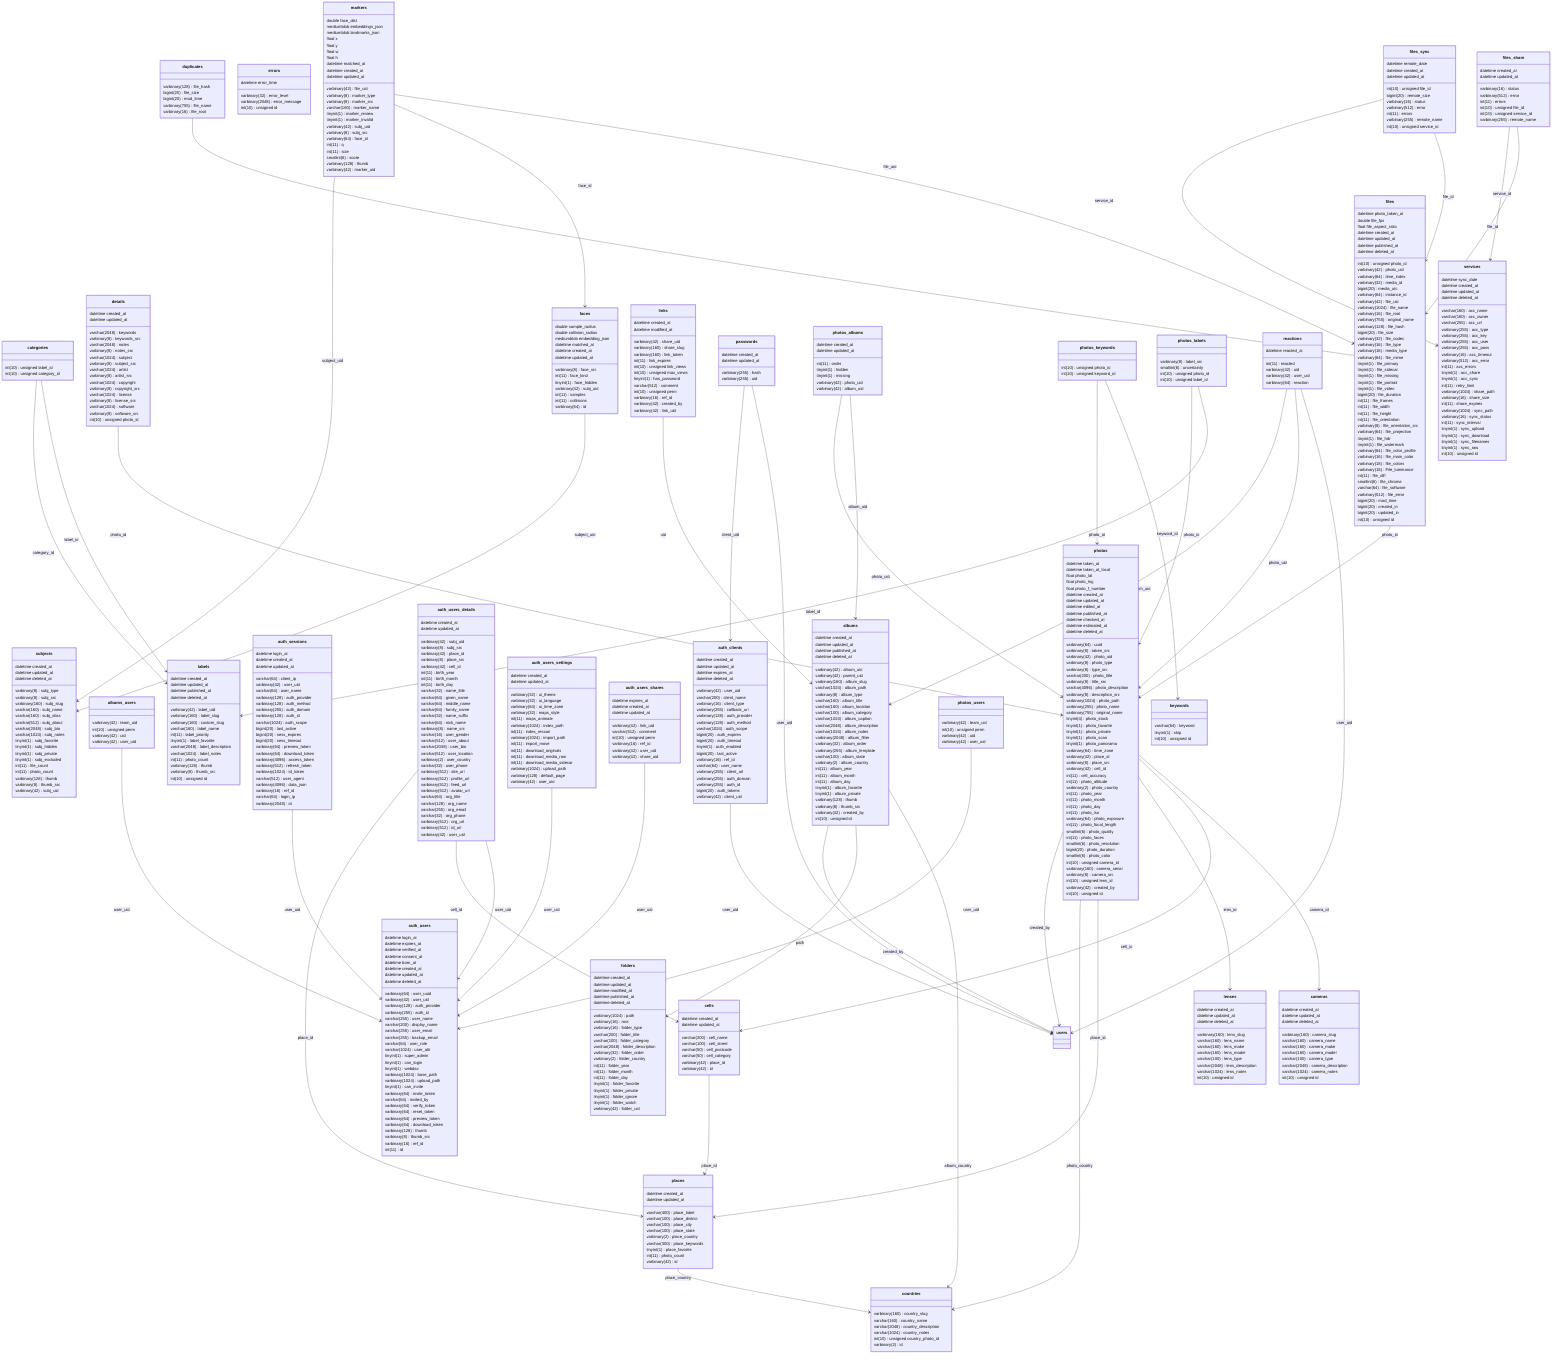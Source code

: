 classDiagram
class albums {
    varbinary(42) album_uid
    varbinary(42) parent_uid
    varbinary(160) album_slug
    varchar(1024) album_path
    varbinary(8) album_type
    varchar(160) album_title
    varchar(160) album_location
    varchar(100) album_category
    varchar(1024) album_caption
    varchar(2048) album_description
    varchar(1024) album_notes
    varbinary(2048) album_filter
    varbinary(32) album_order
    varbinary(255) album_template
    varchar(100) album_state
    varbinary(2) album_country
    int(11) album_year
    int(11) album_month
    int(11) album_day
    tinyint(1) album_favorite
    tinyint(1) album_private
    varbinary(128) thumb
    varbinary(8) thumb_src
    varbinary(42) created_by
    datetime created_at
    datetime updated_at
    datetime published_at
    datetime deleted_at
    int(10) unsigned id
}
class albums_users {
    varbinary(42) team_uid
    int(10) unsigned perm
    varbinary(42) uid
    varbinary(42) user_uid
}
class auth_clients {
    varbinary(42) user_uid
    varchar(200) client_name
    varbinary(16) client_type
    varbinary(255) callback_url
    varbinary(128) auth_provider
    varbinary(128) auth_method
    varchar(1024) auth_scope
    bigint(20) auth_expires
    bigint(20) auth_timeout
    tinyint(1) auth_enabled
    bigint(20) last_active
    varbinary(16) ref_id
    datetime created_at
    datetime updated_at
    datetime expires_at
    datetime deleted_at
    varchar(64) user_name
    varbinary(255) client_url
    varbinary(255) auth_domain
    varbinary(255) auth_id
    bigint(20) auth_tokens
    varbinary(42) client_uid
}
class auth_sessions {
    varchar(64) client_ip
    varbinary(42) user_uid
    varchar(64) user_name
    varbinary(128) auth_provider
    varbinary(128) auth_method
    varbinary(255) auth_domain
    varbinary(128) auth_id
    varchar(1024) auth_scope
    bigint(20) last_active
    bigint(20) sess_expires
    bigint(20) sess_timeout
    varbinary(64) preview_token
    varbinary(64) download_token
    varbinary(4096) access_token
    varbinary(512) refresh_token
    varbinary(1024) id_token
    varchar(512) user_agent
    varbinary(4096) data_json
    varbinary(16) ref_id
    varchar(64) login_ip
    datetime login_at
    datetime created_at
    datetime updated_at
    varbinary(2048) id
}
class auth_users {
    varbinary(64) user_uuid
    varbinary(42) user_uid
    varbinary(128) auth_provider
    varbinary(255) auth_id
    varchar(255) user_name
    varchar(200) display_name
    varchar(255) user_email
    varchar(255) backup_email
    varchar(64) user_role
    varchar(1024) user_attr
    tinyint(1) super_admin
    tinyint(1) can_login
    datetime login_at
    datetime expires_at
    tinyint(1) webdav
    varbinary(1024) base_path
    varbinary(1024) upload_path
    tinyint(1) can_invite
    varbinary(64) invite_token
    varchar(64) invited_by
    varbinary(64) verify_token
    datetime verified_at
    datetime consent_at
    datetime born_at
    varbinary(64) reset_token
    varbinary(64) preview_token
    varbinary(64) download_token
    varbinary(128) thumb
    varbinary(8) thumb_src
    varbinary(16) ref_id
    datetime created_at
    datetime updated_at
    datetime deleted_at
    int(11) id
}
class auth_users_details {
    varbinary(42) subj_uid
    varbinary(8) subj_src
    varbinary(42) place_id
    varbinary(8) place_src
    varbinary(42) cell_id
    int(11) birth_year
    int(11) birth_month
    int(11) birth_day
    varchar(32) name_title
    varchar(64) given_name
    varchar(64) middle_name
    varchar(64) family_name
    varchar(32) name_suffix
    varchar(64) nick_name
    varbinary(8) name_src
    varchar(16) user_gender
    varchar(512) user_about
    varchar(2048) user_bio
    varchar(512) user_location
    varbinary(2) user_country
    varchar(32) user_phone
    varbinary(512) site_url
    varbinary(512) profile_url
    varbinary(512) feed_url
    varbinary(512) avatar_url
    varchar(64) org_title
    varchar(128) org_name
    varchar(255) org_email
    varchar(32) org_phone
    varbinary(512) org_url
    varbinary(512) id_url
    datetime created_at
    datetime updated_at
    varbinary(42) user_uid
}
class auth_users_settings {
    varbinary(32) ui_theme
    varbinary(32) ui_language
    varbinary(64) ui_time_zone
    varbinary(32) maps_style
    int(11) maps_animate
    varbinary(1024) index_path
    int(11) index_rescan
    varbinary(1024) import_path
    int(11) import_move
    int(11) download_originals
    int(11) download_media_raw
    int(11) download_media_sidecar
    varbinary(1024) upload_path
    varbinary(128) default_page
    datetime created_at
    datetime updated_at
    varbinary(42) user_uid
}
class auth_users_shares {
    varbinary(42) link_uid
    datetime expires_at
    varchar(512) comment
    int(10) unsigned perm
    varbinary(16) ref_id
    datetime created_at
    datetime updated_at
    varbinary(42) user_uid
    varbinary(42) share_uid
}
class cameras {
    varbinary(160) camera_slug
    varchar(160) camera_name
    varchar(160) camera_make
    varchar(160) camera_model
    varchar(100) camera_type
    varchar(2048) camera_description
    varchar(1024) camera_notes
    datetime created_at
    datetime updated_at
    datetime deleted_at
    int(10) unsigned id
}
class categories {
    int(10) unsigned label_id
    int(10) unsigned category_id
}
class cells {
    varchar(200) cell_name
    varchar(100) cell_street
    varchar(50) cell_postcode
    varchar(50) cell_category
    varbinary(42) place_id
    datetime created_at
    datetime updated_at
    varbinary(42) id
}
class countries {
    varbinary(160) country_slug
    varchar(160) country_name
    varchar(2048) country_description
    varchar(1024) country_notes
    int(10) unsigned country_photo_id
    varbinary(2) id
}
class details {
    varchar(2048) keywords
    varbinary(8) keywords_src
    varchar(2048) notes
    varbinary(8) notes_src
    varchar(1024) subject
    varbinary(8) subject_src
    varchar(1024) artist
    varbinary(8) artist_src
    varchar(1024) copyright
    varbinary(8) copyright_src
    varchar(1024) license
    varbinary(8) license_src
    varchar(1024) software
    varbinary(8) software_src
    datetime created_at
    datetime updated_at
    int(10) unsigned photo_id
}
class duplicates {
    varbinary(128) file_hash
    bigint(20) file_size
    bigint(20) mod_time
    varbinary(755) file_name
    varbinary(16) file_root
}
class errors {
    datetime error_time
    varbinary(32) error_level
    varbinary(2048) error_message
    int(10) unsigned id
}
class faces {
    varbinary(8) face_src
    int(11) face_kind
    tinyint(1) face_hidden
    varbinary(42) subj_uid
    int(11) samples
    double sample_radius
    int(11) collisions
    double collision_radius
    mediumblob embedding_json
    datetime matched_at
    datetime created_at
    datetime updated_at
    varbinary(64) id
}
class files {
    int(10) unsigned photo_id
    varbinary(42) photo_uid
    datetime photo_taken_at
    varbinary(64) time_index
    varbinary(32) media_id
    bigint(20) media_utc
    varbinary(64) instance_id
    varbinary(42) file_uid
    varbinary(1024) file_name
    varbinary(16) file_root
    varbinary(755) original_name
    varbinary(128) file_hash
    bigint(20) file_size
    varbinary(32) file_codec
    varbinary(16) file_type
    varbinary(16) media_type
    varbinary(64) file_mime
    tinyint(1) file_primary
    tinyint(1) file_sidecar
    tinyint(1) file_missing
    tinyint(1) file_portrait
    tinyint(1) file_video
    bigint(20) file_duration
    double file_fps
    int(11) file_frames
    int(11) file_width
    int(11) file_height
    int(11) file_orientation
    varbinary(8) file_orientation_src
    varbinary(64) file_projection
    float file_aspect_ratio
    tinyint(1) file_hdr
    tinyint(1) file_watermark
    varbinary(64) file_color_profile
    varbinary(16) file_main_color
    varbinary(18) file_colors
    varbinary(18) File_luminance
    int(11) file_diff
    smallint(6) file_chroma
    varchar(64) file_software
    varbinary(512) file_error
    bigint(20) mod_time
    datetime created_at
    bigint(20) created_in
    datetime updated_at
    bigint(20) updated_in
    datetime published_at
    datetime deleted_at
    int(10) unsigned id
}
class files_share {
    varbinary(16) status
    varbinary(512) error
    int(11) errors
    datetime created_at
    datetime updated_at
    int(10) unsigned file_id
    int(10) unsigned service_id
    varbinary(255) remote_name
}
class files_sync {
    int(10) unsigned file_id
    datetime remote_date
    bigint(20) remote_size
    varbinary(16) status
    varbinary(512) error
    int(11) errors
    datetime created_at
    datetime updated_at
    varbinary(255) remote_name
    int(10) unsigned service_id
}
class folders {
    varbinary(1024) path
    varbinary(16) root
    varbinary(16) folder_type
    varchar(200) folder_title
    varchar(100) folder_category
    varchar(2048) folder_description
    varbinary(32) folder_order
    varbinary(2) folder_country
    int(11) folder_year
    int(11) folder_month
    int(11) folder_day
    tinyint(1) folder_favorite
    tinyint(1) folder_private
    tinyint(1) folder_ignore
    tinyint(1) folder_watch
    datetime created_at
    datetime updated_at
    datetime modified_at
    datetime published_at
    datetime deleted_at
    varbinary(42) folder_uid
}
class keywords {
    varchar(64) keyword
    tinyint(1) skip
    int(10) unsigned id
}
class labels {
    varbinary(42) label_uid
    varbinary(160) label_slug
    varbinary(160) custom_slug
    varchar(160) label_name
    int(11) label_priority
    tinyint(1) label_favorite
    varchar(2048) label_description
    varchar(1024) label_notes
    int(11) photo_count
    varbinary(128) thumb
    varbinary(8) thumb_src
    datetime created_at
    datetime updated_at
    datetime published_at
    datetime deleted_at
    int(10) unsigned id
}
class lenses {
    varbinary(160) lens_slug
    varchar(160) lens_name
    varchar(160) lens_make
    varchar(160) lens_model
    varchar(100) lens_type
    varchar(2048) lens_description
    varchar(1024) lens_notes
    datetime created_at
    datetime updated_at
    datetime deleted_at
    int(10) unsigned id
}
class links {
    varbinary(42) share_uid
    varbinary(160) share_slug
    varbinary(160) link_token
    int(11) link_expires
    int(10) unsigned link_views
    int(10) unsigned max_views
    tinyint(1) has_password
    varchar(512) comment
    int(10) unsigned perm
    varbinary(16) ref_id
    varbinary(42) created_by
    datetime created_at
    datetime modified_at
    varbinary(42) link_uid
}
class markers {
    varbinary(42) file_uid
    varbinary(8) marker_type
    varbinary(8) marker_src
    varchar(160) marker_name
    tinyint(1) marker_review
    tinyint(1) marker_invalid
    varbinary(42) subj_uid
    varbinary(8) subj_src
    varbinary(64) face_id
    double face_dist
    mediumblob embeddings_json
    mediumblob landmarks_json
    float x
    float y
    float w
    float h
    int(11) q
    int(11) size
    smallint(6) score
    varbinary(128) thumb
    datetime matched_at
    datetime created_at
    datetime updated_at
    varbinary(42) marker_uid
}
class passwords {
    varbinary(255) hash
    datetime created_at
    datetime updated_at
    varbinary(255) uid
}
class photos {
    varbinary(64) uuid
    datetime taken_at
    datetime taken_at_local
    varbinary(8) taken_src
    varbinary(42) photo_uid
    varbinary(8) photo_type
    varbinary(8) type_src
    varchar(200) photo_title
    varbinary(8) title_src
    varchar(4096) photo_description
    varbinary(8) description_src
    varbinary(1024) photo_path
    varbinary(255) photo_name
    varbinary(755) original_name
    tinyint(4) photo_stack
    tinyint(1) photo_favorite
    tinyint(1) photo_private
    tinyint(1) photo_scan
    tinyint(1) photo_panorama
    varbinary(64) time_zone
    varbinary(42) place_id
    varbinary(8) place_src
    varbinary(42) cell_id
    int(11) cell_accuracy
    int(11) photo_altitude
    float photo_lat
    float photo_lng
    varbinary(2) photo_country
    int(11) photo_year
    int(11) photo_month
    int(11) photo_day
    int(11) photo_iso
    varbinary(64) photo_exposure
    float photo_f_number
    int(11) photo_focal_length
    smallint(6) photo_quality
    int(11) photo_faces
    smallint(6) photo_resolution
    bigint(20) photo_duration
    smallint(6) photo_color
    int(10) unsigned camera_id
    varbinary(160) camera_serial
    varbinary(8) camera_src
    int(10) unsigned lens_id
    varbinary(42) created_by
    datetime created_at
    datetime updated_at
    datetime edited_at
    datetime published_at
    datetime checked_at
    datetime estimated_at
    datetime deleted_at
    int(10) unsigned id
}
class photos_albums {
    int(11) order
    tinyint(1) hidden
    tinyint(1) missing
    datetime created_at
    datetime updated_at
    varbinary(42) photo_uid
    varbinary(42) album_uid
}
class photos_keywords {
    int(10) unsigned photo_id
    int(10) unsigned keyword_id
}
class photos_labels {
    varbinary(8) label_src
    smallint(6) uncertainty
    int(10) unsigned photo_id
    int(10) unsigned label_id
}
class photos_users {
    varbinary(42) team_uid
    int(10) unsigned perm
    varbinary(42) uid
    varbinary(42) user_uid
}
class places {
    varchar(400) place_label
    varchar(100) place_district
    varchar(100) place_city
    varchar(100) place_state
    varbinary(2) place_country
    varchar(300) place_keywords
    tinyint(1) place_favorite
    int(11) photo_count
    datetime created_at
    datetime updated_at
    varbinary(42) id
}
class reactions {
    int(11) reacted
    datetime reacted_at
    varbinary(42) uid
    varbinary(42) user_uid
    varbinary(64) reaction
}
class services {
    varchar(160) acc_name
    varchar(160) acc_owner
    varchar(255) acc_url
    varbinary(255) acc_type
    varbinary(255) acc_key
    varbinary(255) acc_user
    varbinary(255) acc_pass
    varbinary(16) acc_timeout
    varbinary(512) acc_error
    int(11) acc_errors
    tinyint(1) acc_share
    tinyint(1) acc_sync
    int(11) retry_limit
    varbinary(1024) share_path
    varbinary(16) share_size
    int(11) share_expires
    varbinary(1024) sync_path
    varbinary(16) sync_status
    int(11) sync_interval
    datetime sync_date
    tinyint(1) sync_upload
    tinyint(1) sync_download
    tinyint(1) sync_filenames
    tinyint(1) sync_raw
    datetime created_at
    datetime updated_at
    datetime deleted_at
    int(10) unsigned id
}
class subjects {
    varbinary(8) subj_type
    varbinary(8) subj_src
    varbinary(160) subj_slug
    varchar(160) subj_name
    varchar(160) subj_alias
    varchar(512) subj_about
    varchar(2048) subj_bio
    varchar(1024) subj_notes
    tinyint(1) subj_favorite
    tinyint(1) subj_hidden
    tinyint(1) subj_private
    tinyint(1) subj_excluded
    int(11) file_count
    int(11) photo_count
    varbinary(128) thumb
    varbinary(8) thumb_src
    datetime created_at
    datetime updated_at
    datetime deleted_at
    varbinary(42) subj_uid
}

auth_sessions  -->  auth_users : user_uid
auth_users_details --> auth_users : user_uid
auth_users_settings --> auth_users : user_uid
auth_users_shares --> auth_users : user_uid
auth_users_details  -->  cells : cell_id
auth_users_details  -->  places : place_id
categories  -->  labels : label_id
categories  -->  labels : category_id
cells  -->  places : place_id
details  -->  photos : photo_id
files  -->  photos : photo_id
files_share  -->  files : file_id
files_share  -->  services : service_id
files_sync  -->  files : file_id
files_sync  -->  services : service_id
markers  -->  files : file_uid
markers  -->  faces : face_id
markers  -->  subjects : subject_uid
faces  -->  subjects : subject_uid
photos  -->  cameras : camera_id
photos  -->  cells : cell_id
photos  -->  lenses : lens_id
photos  -->  places : place_id
photos  -->  countries : photo_country
albums  -->  countries : album_country
albums  -->  folders : path
albums  --> users : created_by
albums_users  -->  auth_users : user_uid
places  -->  countries : place_country
photos_keywords  -->  keywords : keyword_id
photos_keywords  -->  photos : photo_id
photos_labels  -->  labels : label_id
photos_labels  -->  photos : photo_id
photos_albums  -->  albums : album_uid
photos_albums  -->  photos : photo_uid
photos_users   -->  auth_users : user_uid
photos --> users : created_by
links  -->  albums : uid
duplicates -- files
passwords --> users : user_uid
passwords --> auth_clients : client_uid
reactions --> users : user_uid
reactions --> photos : photo_uid
reactions --> albums : album_uid
auth_clients --> users : user_uid